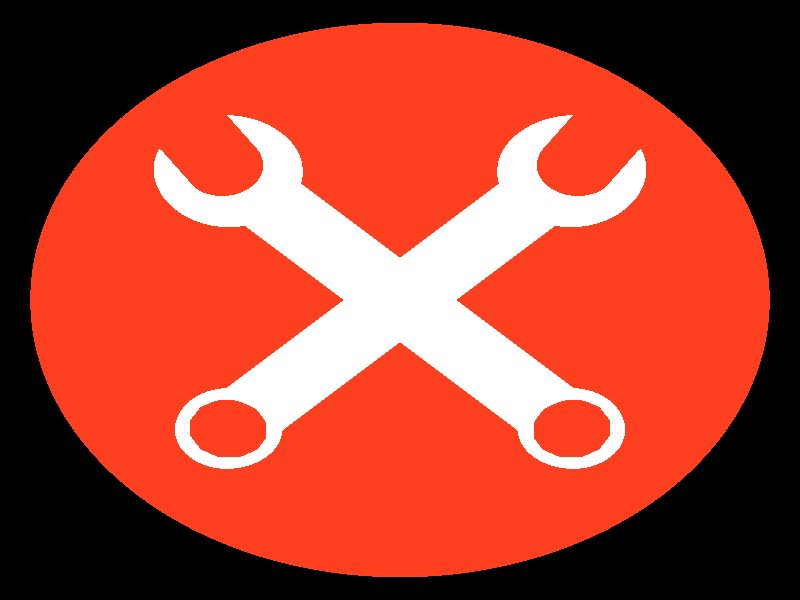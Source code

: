 // advancedfx.org logo
//
// To be rendered with POV-Ray ( http://povray.org/ ).

#declare T_Logo_bg = texture {
  pigment { color rgb <1,0.25,0.125> }
  finish {
    diffuse 0.5
    specular 0.4
    phong 0.1
    phong_size 1.0 
  }
}

#declare T_Logo_tool = texture {
  pigment { color rgb <1,1,1> }
  finish {
    diffuse 0.5
    specular 0.4
    phong 0.1
    phong_size 1.0 
  }
}

#declare T_Logo_border = texture {
  pigment { color rgb <1,0.25,0.125>}
  finish {
    diffuse 0.2
    specular 0.7
    phong 0.1
    phong_size 1.0  
  }
}


union {
  light_source {
      <0, 0, 0>
      color rgb 1/2
  }


  light_source {
      <-6, -6, 0>
      color rgb 1/8
  }
  light_source {
      <-6, +6, 0>
      color rgb 1/8
  }
  light_source {
      <+6, -6, 0>
      color rgb 1/8
  }
  light_source {
      <+6, +6, 0>
      color rgb 1/8
  }
  
  translate <0, 0, -20>
  rotate <0,-clock*360,0>
}

camera {
  right 800*x/800
  up y
  location  <  20*sin(clock*2*pi),  0,  -20*cos(clock*2*pi)>
  look_at   <  0,   0,  0>
}

#declare eX = function(x, y) { sin(x*2*pi/y) }
#declare eY = function(x, y) { cos(x*2*pi/y) }

#declare oWrench = object {
  difference {
    union {
      // closed end sphere:
      sphere {
        0 1+1/3
        translate <0,-6,0>
      }
      
      // connecting thingee:
      intersection {
        box {
          <-1,-6,-1/4> <1,6,1/4>
        }
        cylinder {
          <0,-6,0> <0,6,0> 1
        }
      }
      
      // open end sphere:
      sphere {
        0 2-1/6
        translate <0,6,0>
      }      
    }
    
    // cuts at open end:
    union
    {
      cylinder {
        <0,1/6,-1>, <0,1/6,1>, 1
      }
      box {
        <-1,2+1/6,-1>, <1,1/6,1>
      }
      rotate <0,0,-11.25>    
      translate <0,6,0>
    }    
  
    // cuts at closed end:
    union {
      prism {
        -4, 4, 12,
        <eX(00,12),eY(00,12)>,
        <eX(01,12),eY(01,12)>,
        <eX(02,12),eY(02,12)>,
        <eX(03,12),eY(03,12)>,
        <eX(04,12),eY(04,12)>,
        <eX(05,12),eY(05,12)>,
        <eX(06,12),eY(06,12)>,
        <eX(07,12),eY(07,12)>,
        <eX(08,12),eY(08,12)>,
        <eX(09,12),eY(09,12)>,
        <eX(10,12),eY(10,12)>,
        <eX(11,12),eY(11,12)>
        rotate <90,0,0>
      }
      sphere {
        <0,0,1+1/3> 1+1/3
      }    
      sphere {
        <0,0,-1-1/3> 1+1/3
      }    
      translate <0,-6,0>
    }

  }   
    
}

intersection {
  union {
    object {
      oWrench
      rotate <0,0,45>
    }
    object {
      oWrench
      rotate <0,180,-45>
    }
  }
  
  // cut flat:
  box {
    <-10,-10,-1/2> <10,10,1/2>
  }
  
  texture { T_Logo_tool }
}

cylinder {
  <0,0,-1/8>, <0,0,1/8> 9

  texture { T_Logo_bg }
}

difference {
  cylinder {
    <0,0,-1/6>, <0,0,1/6> 9+1/6
  }
  cylinder {
    <0,0,-1>, <0,0,1> 9-1/6
  }
  
  texture { T_Logo_border }
}
  
  